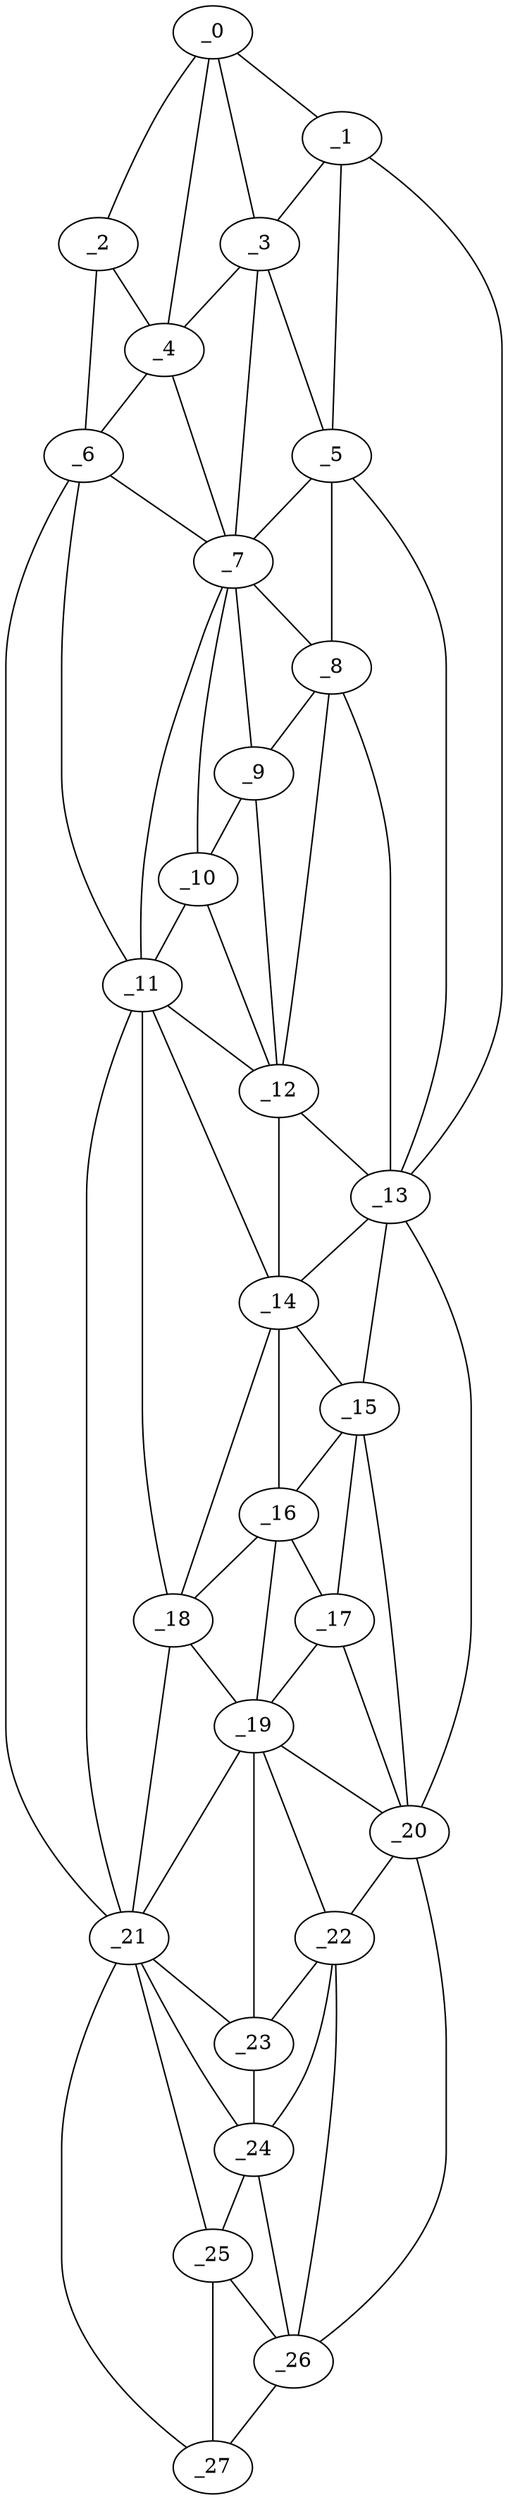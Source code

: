 graph "obj69__165.gxl" {
	_0	 [x=3,
		y=71];
	_1	 [x=7,
		y=55];
	_0 -- _1	 [valence=1];
	_2	 [x=16,
		y=83];
	_0 -- _2	 [valence=1];
	_3	 [x=17,
		y=67];
	_0 -- _3	 [valence=1];
	_4	 [x=18,
		y=74];
	_0 -- _4	 [valence=2];
	_1 -- _3	 [valence=2];
	_5	 [x=22,
		y=53];
	_1 -- _5	 [valence=1];
	_13	 [x=57,
		y=45];
	_1 -- _13	 [valence=1];
	_2 -- _4	 [valence=2];
	_6	 [x=27,
		y=84];
	_2 -- _6	 [valence=1];
	_3 -- _4	 [valence=2];
	_3 -- _5	 [valence=2];
	_7	 [x=30,
		y=73];
	_3 -- _7	 [valence=2];
	_4 -- _6	 [valence=1];
	_4 -- _7	 [valence=2];
	_5 -- _7	 [valence=2];
	_8	 [x=37,
		y=52];
	_5 -- _8	 [valence=2];
	_5 -- _13	 [valence=2];
	_6 -- _7	 [valence=2];
	_11	 [x=53,
		y=82];
	_6 -- _11	 [valence=2];
	_21	 [x=104,
		y=79];
	_6 -- _21	 [valence=1];
	_7 -- _8	 [valence=2];
	_9	 [x=47,
		y=65];
	_7 -- _9	 [valence=1];
	_10	 [x=49,
		y=71];
	_7 -- _10	 [valence=2];
	_7 -- _11	 [valence=1];
	_8 -- _9	 [valence=1];
	_12	 [x=56,
		y=62];
	_8 -- _12	 [valence=2];
	_8 -- _13	 [valence=2];
	_9 -- _10	 [valence=2];
	_9 -- _12	 [valence=2];
	_10 -- _11	 [valence=1];
	_10 -- _12	 [valence=1];
	_11 -- _12	 [valence=1];
	_14	 [x=71,
		y=61];
	_11 -- _14	 [valence=2];
	_18	 [x=92,
		y=78];
	_11 -- _18	 [valence=2];
	_11 -- _21	 [valence=2];
	_12 -- _13	 [valence=2];
	_12 -- _14	 [valence=2];
	_13 -- _14	 [valence=2];
	_15	 [x=75,
		y=49];
	_13 -- _15	 [valence=2];
	_20	 [x=97,
		y=51];
	_13 -- _20	 [valence=1];
	_14 -- _15	 [valence=2];
	_16	 [x=82,
		y=60];
	_14 -- _16	 [valence=1];
	_14 -- _18	 [valence=1];
	_15 -- _16	 [valence=2];
	_17	 [x=87,
		y=52];
	_15 -- _17	 [valence=1];
	_15 -- _20	 [valence=2];
	_16 -- _17	 [valence=1];
	_16 -- _18	 [valence=1];
	_19	 [x=94,
		y=70];
	_16 -- _19	 [valence=2];
	_17 -- _19	 [valence=2];
	_17 -- _20	 [valence=2];
	_18 -- _19	 [valence=1];
	_18 -- _21	 [valence=2];
	_19 -- _20	 [valence=2];
	_19 -- _21	 [valence=2];
	_22	 [x=106,
		y=59];
	_19 -- _22	 [valence=2];
	_23	 [x=109,
		y=65];
	_19 -- _23	 [valence=2];
	_20 -- _22	 [valence=1];
	_26	 [x=125,
		y=66];
	_20 -- _26	 [valence=1];
	_21 -- _23	 [valence=1];
	_24	 [x=114,
		y=68];
	_21 -- _24	 [valence=1];
	_25	 [x=116,
		y=75];
	_21 -- _25	 [valence=2];
	_27	 [x=127,
		y=72];
	_21 -- _27	 [valence=1];
	_22 -- _23	 [valence=1];
	_22 -- _24	 [valence=2];
	_22 -- _26	 [valence=1];
	_23 -- _24	 [valence=2];
	_24 -- _25	 [valence=2];
	_24 -- _26	 [valence=2];
	_25 -- _26	 [valence=2];
	_25 -- _27	 [valence=2];
	_26 -- _27	 [valence=1];
}

